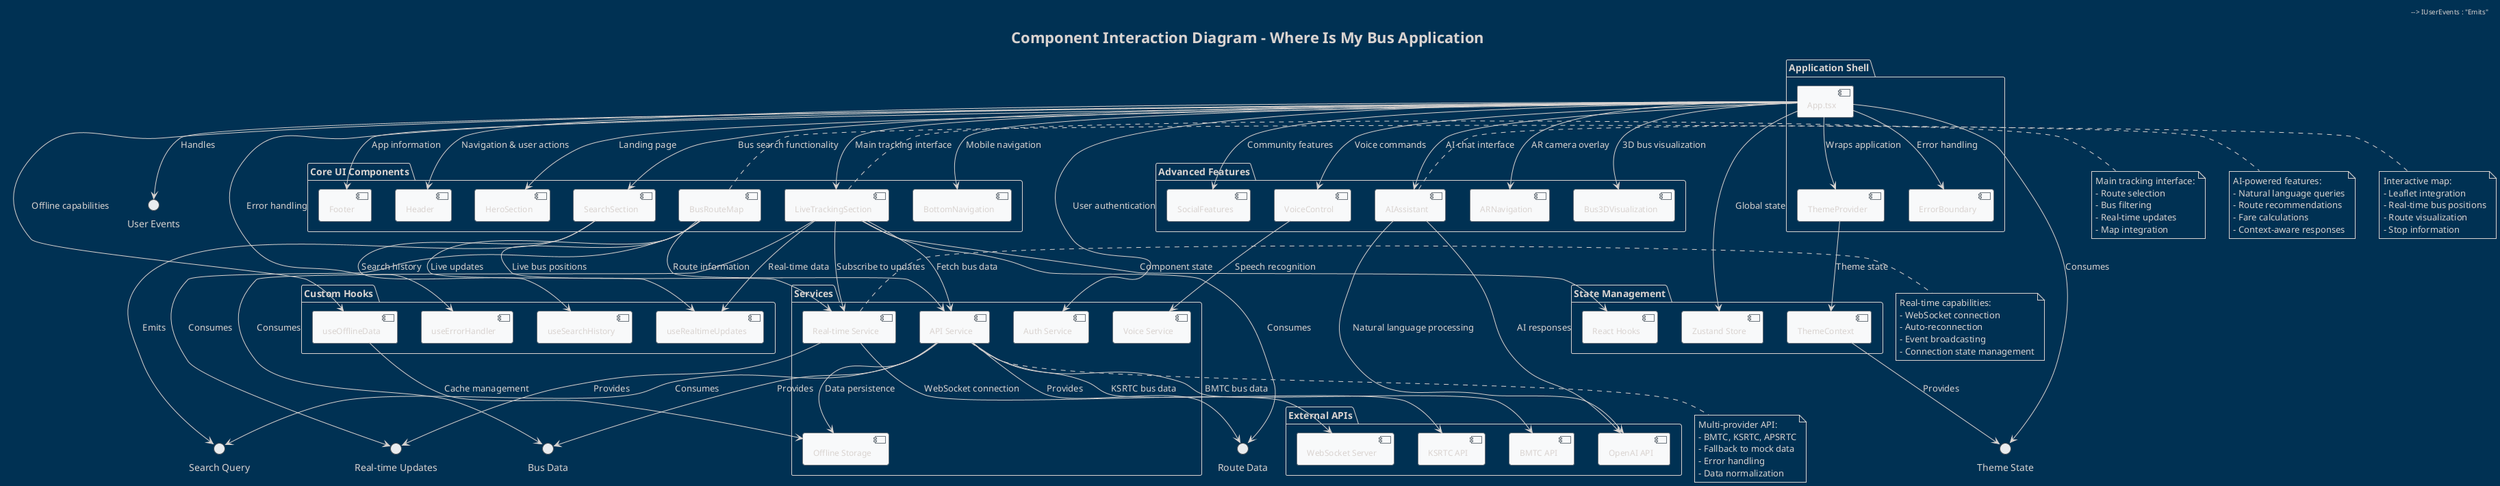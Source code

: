 @startuml Component Interaction Diagram - Where Is My Bus
!theme blueprint
title Component Interaction Diagram - Where Is My Bus Application

' Define component styles
skinparam component {
  BackgroundColor #F8F9FA
  BorderColor #6C757D
  FontSize 12
}

skinparam interface {
  BackgroundColor #E9ECEF
  BorderColor #495057
}

' Main Application Container
package "Application Shell" {
  component [App.tsx] as App
  component [ThemeProvider] as ThemeProvider
  component [ErrorBoundary] as ErrorBoundary
}

' Core UI Components
package "Core UI Components" {
  component [Header] as Header
  component [HeroSection] as HeroSection
  component [SearchSection] as SearchSection
  component [LiveTrackingSection] as LiveTracking
  component [BusRouteMap] as BusRouteMap
  component [BottomNavigation] as BottomNav
  component [Footer] as Footer
}

' Advanced Feature Components
package "Advanced Features" {
  component [AIAssistant] as AIAssistant
  component [ARNavigation] as ARNavigation
  component [Bus3DVisualization] as Bus3D
  component [SocialFeatures] as SocialFeatures
  component [VoiceControl] as VoiceControl
}

' Service Layer
package "Services" {
  component [API Service] as APIService
  component [Real-time Service] as RealtimeService
  component [Auth Service] as AuthService
  component [Voice Service] as VoiceService
  component [Offline Storage] as OfflineStorage
}

' Context & State Management
package "State Management" {
  component [ThemeContext] as ThemeContext
  component [Zustand Store] as ZustandStore
  component [React Hooks] as ReactHooks
}

' Custom Hooks
package "Custom Hooks" {
  component [useRealtimeUpdates] as UseRealtime
  component [useOfflineData] as UseOffline
  component [useErrorHandler] as UseError
  component [useSearchHistory] as UseSearch
}

' External APIs
package "External APIs" {
  component [BMTC API] as BMTCAPI
  component [KSRTC API] as KSRTCAPI
  component [WebSocket Server] as WSServer
  component [OpenAI API] as OpenAIAPI
}

' Interfaces
interface "Bus Data" as IBusData
interface "Route Data" as IRouteData
interface "Real-time Updates" as IRealtime
interface "User Events" as IUserEvents
interface "Theme State" as IThemeState
interface "Search Query" as ISearchQuery

' Main App Flow
App --> ThemeProvider : "Wraps application"
App --> ErrorBoundary : "Error handling"
App --> Header : "Navigation & user actions"
App --> HeroSection : "Landing page"
App --> SearchSection : "Bus search functionality"
App --> LiveTracking : "Main tracking interface"
App --> BottomNav : "Mobile navigation"
App --> Footer : "App information"

' Advanced Features Integration
App --> AIAssistant : "AI chat interface"
App --> ARNavigation : "AR camera overlay"
App --> Bus3D : "3D bus visualization"
App --> SocialFeatures : "Community features"
App --> VoiceControl : "Voice commands"

' Service Layer Connections
LiveTracking --> APIService : "Fetch bus data"
LiveTracking --> RealtimeService : "Subscribe to updates"
BusRouteMap --> APIService : "Route information"
BusRouteMap --> RealtimeService : "Live bus positions"

AIAssistant --> OpenAIAPI : "Natural language processing"
VoiceControl --> VoiceService : "Speech recognition"
App --> AuthService : "User authentication"

' State Management Flow
ThemeProvider --> ThemeContext : "Theme state"
App --> ZustandStore : "Global state"
LiveTracking --> ReactHooks : "Component state"

' Custom Hooks Integration
LiveTracking --> UseRealtime : "Real-time data"
BusRouteMap --> UseRealtime : "Live updates"
App --> UseOffline : "Offline capabilities"
App --> UseError : "Error handling"
SearchSection --> UseSearch : "Search history"

' External API Connections
APIService --> BMTCAPI : "BMTC bus data"
APIService --> KSRTCAPI : "KSRTC bus data"
RealtimeService --> WSServer : "WebSocket connection"
AIAssistant --> OpenAIAPI : "AI responses"

' Data Flow Interfaces
APIService --> IBusData : "Provides"
APIService --> IRouteData : "Provides"
RealtimeService --> IRealtime : "Provides"
SearchSection --> ISearchQuery : "Emits"
Header --> IUserEvents : "Emits"
ThemeContext --> IThemeState : "Provides"

LiveTracking --> IBusData : "Consumes"
LiveTracking --> IRouteData : "Consumes"
BusRouteMap --> IRealtime : "Consumes"
App --> IUserEvents : "Handles"
App --> IThemeState : "Consumes"
APIService --> ISearchQuery : "Consumes"

' Offline Storage Integration
UseOffline --> OfflineStorage : "Cache management"
APIService --> OfflineStorage : "Data persistence"

' Notes for key components
note right of LiveTracking
  Main tracking interface:
  - Route selection
  - Bus filtering
  - Real-time updates
  - Map integration
end note

note right of RealtimeService
  Real-time capabilities:
  - WebSocket connection
  - Auto-reconnection
  - Event broadcasting
  - Connection state management
end note

note right of AIAssistant
  AI-powered features:
  - Natural language queries
  - Route recommendations
  - Fare calculations
  - Context-aware responses
end note

note right of BusRouteMap
  Interactive map:
  - Leaflet integration
  - Real-time bus positions
  - Route visualization
  - Stop information
end note

note bottom of APIService
  Multi-provider API:
  - BMTC, KSRTC, APSRTC
  - Fallback to mock data
  - Error handling
  - Data normalization
end note

@enduml
